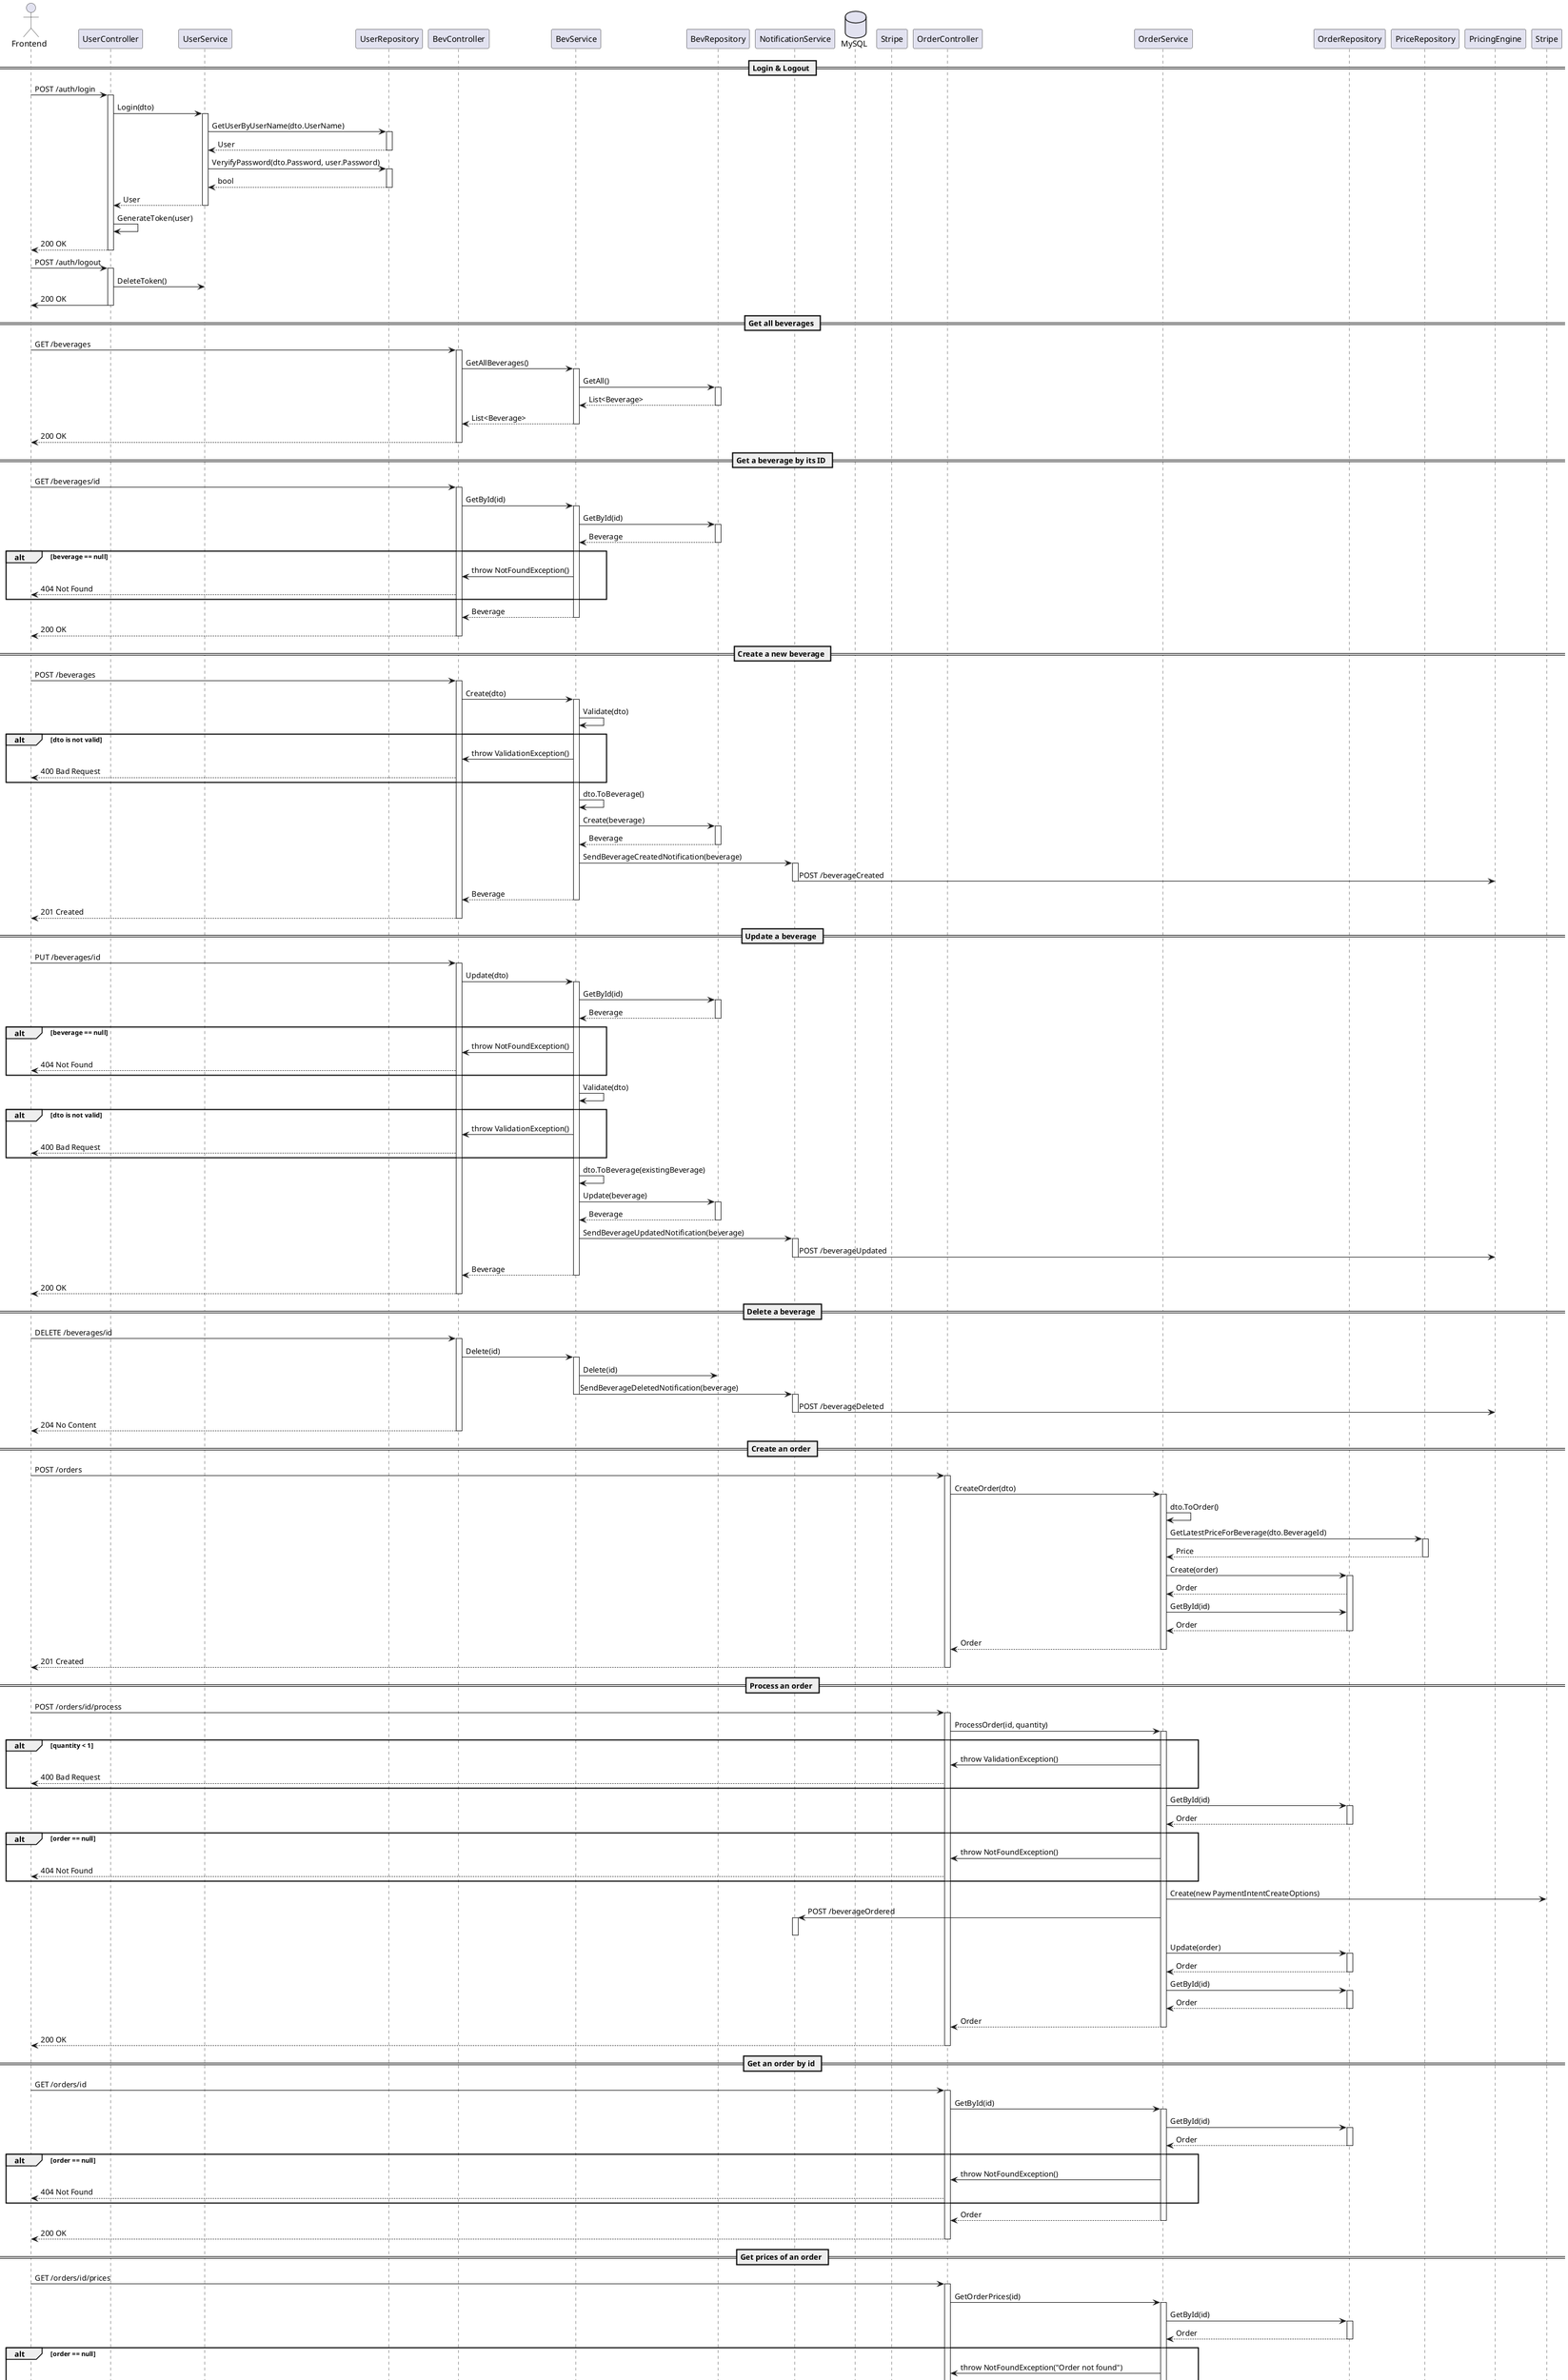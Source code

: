 @startuml bevpayapi
Actor Frontend as frontend
participant UserController as usercontroller
participant UserService as userserv
participant UserRepository as userrepo
participant BevController as bevcontroller
participant BevService as bevserv
participant BevRepository as bevrepo
participant NotificationService as notifserv
database MySQL as mysql
participant Stripe as stripe
participant OrderController as ordercontroller
participant OrderService as orderserv
participant OrderRepository as orderrepo
participant PriceRepository as pricerepo
participant PricingEngine as pricingengine

== Login & Logout ==

frontend -> usercontroller: POST /auth/login
activate usercontroller
usercontroller -> userserv: Login(dto)
activate userserv
userserv -> userrepo: GetUserByUserName(dto.UserName)
activate userrepo
userrepo --> userserv: User
deactivate userrepo
userserv -> userrepo: VeryifyPassword(dto.Password, user.Password)
activate userrepo
userrepo --> userserv: bool
deactivate userrepo
userserv --> usercontroller: User
deactivate userserv
usercontroller -> usercontroller: GenerateToken(user)
usercontroller --> frontend: 200 OK
deactivate usercontroller

frontend -> usercontroller: POST /auth/logout
activate usercontroller
usercontroller -> userserv: DeleteToken() 
usercontroller -> frontend: 200 OK
deactivate usercontroller

== Get all beverages ==

frontend -> bevcontroller: GET /beverages
activate bevcontroller
bevcontroller -> bevserv: GetAllBeverages()
activate bevserv
bevserv -> bevrepo: GetAll()
activate bevrepo
bevrepo --> bevserv: List<Beverage>
deactivate bevrepo
bevserv --> bevcontroller: List<Beverage>
deactivate bevserv
bevcontroller --> frontend: 200 OK
deactivate bevcontroller

== Get a beverage by its ID ==

frontend -> bevcontroller: GET /beverages/id
activate bevcontroller
bevcontroller -> bevserv: GetById(id)
activate bevserv
bevserv -> bevrepo: GetById(id)
activate bevrepo
bevrepo --> bevserv: Beverage
deactivate bevrepo
alt beverage == null
bevserv -> bevcontroller: throw NotFoundException()
bevcontroller --> frontend: 404 Not Found
end
bevserv --> bevcontroller: Beverage
deactivate bevserv
bevcontroller --> frontend: 200 OK
deactivate bevcontroller

== Create a new beverage ==

frontend -> bevcontroller: POST /beverages
activate bevcontroller
bevcontroller -> bevserv: Create(dto)
activate bevserv
bevserv -> bevserv: Validate(dto)
alt dto is not valid
bevserv -> bevcontroller: throw ValidationException()
bevcontroller --> frontend: 400 Bad Request
end
bevserv -> bevserv: dto.ToBeverage()
bevserv -> bevrepo: Create(beverage)
activate bevrepo
bevrepo --> bevserv: Beverage
deactivate bevrepo
bevserv -> notifserv: SendBeverageCreatedNotification(beverage)
activate notifserv
notifserv -> pricingengine: POST /beverageCreated
deactivate notifserv
bevserv --> bevcontroller: Beverage
deactivate bevserv
bevcontroller --> frontend: 201 Created
deactivate bevcontroller

== Update a beverage ==

frontend -> bevcontroller: PUT /beverages/id
activate bevcontroller
bevcontroller -> bevserv: Update(dto)
activate bevserv
bevserv -> bevrepo: GetById(id)
activate bevrepo
bevrepo --> bevserv: Beverage
deactivate bevrepo
alt beverage == null
bevserv -> bevcontroller: throw NotFoundException()
bevcontroller --> frontend: 404 Not Found
end
bevserv -> bevserv: Validate(dto)
alt dto is not valid
bevserv -> bevcontroller: throw ValidationException()
bevcontroller --> frontend: 400 Bad Request
end
bevserv -> bevserv: dto.ToBeverage(existingBeverage)
bevserv -> bevrepo: Update(beverage)
activate bevrepo
bevrepo --> bevserv: Beverage
deactivate bevrepo
bevserv -> notifserv: SendBeverageUpdatedNotification(beverage)
activate notifserv
notifserv -> pricingengine: POST /beverageUpdated
deactivate notifserv
bevserv --> bevcontroller: Beverage
deactivate bevserv
bevcontroller --> frontend: 200 OK
deactivate bevcontroller

== Delete a beverage ==

frontend -> bevcontroller: DELETE /beverages/id
activate bevcontroller
bevcontroller -> bevserv: Delete(id)
activate bevserv
bevserv -> bevrepo: Delete(id)
bevserv -> notifserv: SendBeverageDeletedNotification(beverage)
deactivate bevserv
activate notifserv
notifserv -> pricingengine: POST /beverageDeleted
deactivate notifserv
bevcontroller --> frontend: 204 No Content
deactivate bevcontroller

== Create an order == 

frontend -> ordercontroller: POST /orders
activate ordercontroller
ordercontroller -> orderserv: CreateOrder(dto)
activate orderserv
orderserv -> orderserv: dto.ToOrder()
orderserv -> pricerepo: GetLatestPriceForBeverage(dto.BeverageId)
activate pricerepo
pricerepo --> orderserv: Price
deactivate pricerepo
orderserv -> orderrepo: Create(order)
activate orderrepo
orderrepo --> orderserv: Order
orderserv -> orderrepo: GetById(id)
orderrepo --> orderserv: Order
deactivate orderrepo
orderserv --> ordercontroller: Order
deactivate orderserv
ordercontroller --> frontend: 201 Created
deactivate ordercontroller

== Process an order == 

frontend -> ordercontroller: POST /orders/id/process
activate ordercontroller
ordercontroller -> orderserv: ProcessOrder(id, quantity)
activate orderserv
alt quantity < 1
orderserv -> ordercontroller: throw ValidationException()
ordercontroller --> frontend: 400 Bad Request
end
orderserv -> orderrepo: GetById(id)
activate orderrepo
orderrepo --> orderserv: Order
deactivate orderrepo
alt order == null
orderserv -> ordercontroller: throw NotFoundException()
ordercontroller --> frontend: 404 Not Found
end
orderserv -> Stripe: Create(new PaymentIntentCreateOptions)
orderserv -> notifserv: POST /beverageOrdered
activate notifserv
deactivate notifserv
orderserv -> orderrepo: Update(order)
activate orderrepo
orderrepo --> orderserv: Order
deactivate orderrepo
orderserv -> orderrepo: GetById(id)
activate orderrepo
orderrepo --> orderserv: Order
deactivate orderrepo
orderserv --> ordercontroller: Order
deactivate orderserv
ordercontroller --> frontend: 200 OK
deactivate ordercontroller

== Get an order by id ==

frontend -> ordercontroller: GET /orders/id
activate ordercontroller
ordercontroller -> orderserv: GetById(id)
activate orderserv
orderserv -> orderrepo: GetById(id)
activate orderrepo
orderrepo --> orderserv: Order
deactivate orderrepo
alt order == null
orderserv -> ordercontroller: throw NotFoundException()
ordercontroller --> frontend: 404 Not Found
end
orderserv --> ordercontroller: Order
deactivate orderserv
ordercontroller --> frontend: 200 OK
deactivate ordercontroller

== Get prices of an order ==

frontend -> ordercontroller: GET /orders/id/prices
activate ordercontroller
ordercontroller -> orderserv: GetOrderPrices(id)
activate orderserv
orderserv -> orderrepo: GetById(id)
activate orderrepo
orderrepo --> orderserv: Order
deactivate orderrepo
alt order == null
orderserv -> ordercontroller: throw NotFoundException("Order not found")
ordercontroller --> frontend: 404 Not Found
end
orderserv -> orderrepo: GetPricesFrom(order.beverageId, order.priceId)
activate orderrepo
orderrepo --> orderserv: List<Price>
deactivate orderrepo
alt prices == null
orderserv -> ordercontroller: throw NotFoundException("Prices not found for order")
ordercontroller --> frontend: 404 Not Found
end
orderserv --> ordercontroller: List<Price>
deactivate orderserv
ordercontroller --> frontend: 200 OK
deactivate ordercontroller







@enduml